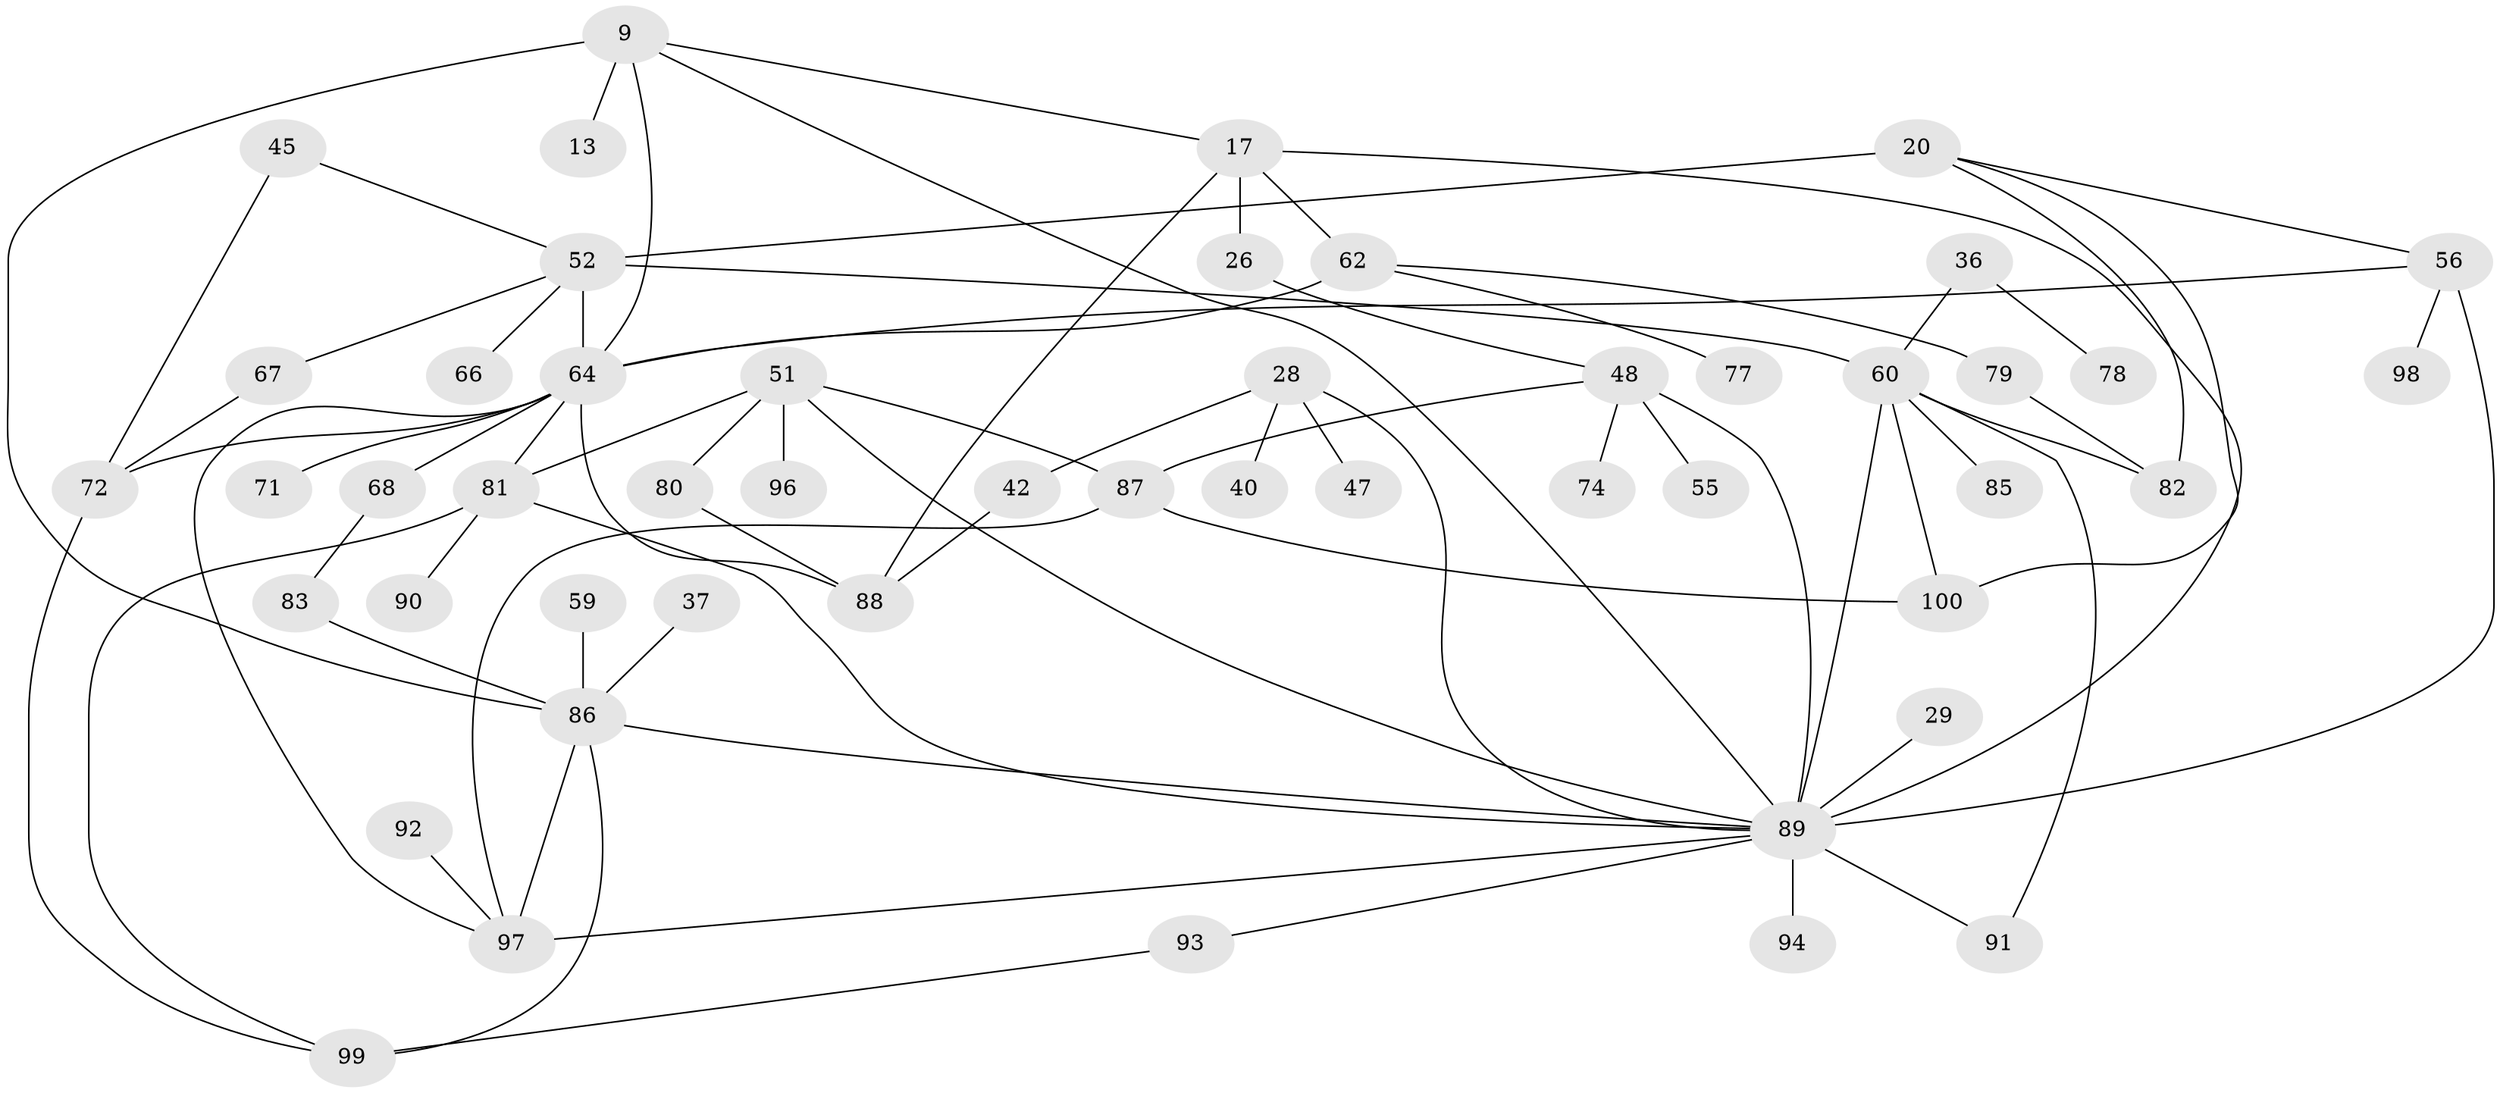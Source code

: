 // original degree distribution, {7: 0.01, 8: 0.01, 5: 0.09, 3: 0.32, 4: 0.13, 6: 0.02, 1: 0.2, 2: 0.22}
// Generated by graph-tools (version 1.1) at 2025/40/03/09/25 04:40:55]
// undirected, 50 vertices, 76 edges
graph export_dot {
graph [start="1"]
  node [color=gray90,style=filled];
  9;
  13;
  17 [super="+12"];
  20 [super="+6"];
  26;
  28;
  29;
  36;
  37;
  40;
  42;
  45;
  47;
  48 [super="+25"];
  51 [super="+11"];
  52 [super="+24+23"];
  55;
  56 [super="+3"];
  59;
  60 [super="+8"];
  62 [super="+33"];
  64 [super="+58+50"];
  66;
  67;
  68;
  71;
  72;
  74;
  77;
  78;
  79;
  80;
  81 [super="+30+70+73"];
  82;
  83;
  85;
  86 [super="+16+22"];
  87 [super="+75"];
  88 [super="+44+61+43"];
  89 [super="+84+76+65+54"];
  90;
  91;
  92;
  93;
  94;
  96;
  97 [super="+49+63+95"];
  98;
  99;
  100 [super="+10+53"];
  9 -- 13;
  9 -- 86 [weight=2];
  9 -- 17;
  9 -- 64;
  9 -- 89;
  17 -- 26;
  17 -- 62 [weight=2];
  17 -- 88 [weight=2];
  17 -- 89;
  20 -- 82;
  20 -- 100;
  20 -- 56;
  20 -- 52 [weight=3];
  26 -- 48;
  28 -- 40;
  28 -- 42;
  28 -- 47;
  28 -- 89;
  29 -- 89;
  36 -- 78;
  36 -- 60;
  37 -- 86;
  42 -- 88;
  45 -- 72;
  45 -- 52;
  48 -- 55;
  48 -- 74;
  48 -- 87;
  48 -- 89 [weight=3];
  51 -- 80;
  51 -- 96;
  51 -- 87 [weight=2];
  51 -- 81;
  51 -- 89;
  52 -- 66;
  52 -- 67;
  52 -- 60 [weight=2];
  52 -- 64 [weight=2];
  56 -- 98;
  56 -- 64;
  56 -- 89 [weight=3];
  59 -- 86;
  60 -- 91;
  60 -- 100 [weight=2];
  60 -- 82;
  60 -- 85;
  60 -- 89;
  62 -- 79;
  62 -- 77;
  62 -- 64;
  64 -- 97;
  64 -- 72;
  64 -- 68;
  64 -- 71;
  64 -- 81;
  64 -- 88 [weight=2];
  67 -- 72;
  68 -- 83;
  72 -- 99;
  79 -- 82;
  80 -- 88;
  81 -- 99;
  81 -- 90;
  81 -- 89;
  83 -- 86;
  86 -- 99;
  86 -- 97 [weight=2];
  86 -- 89 [weight=2];
  87 -- 100;
  87 -- 97;
  89 -- 97;
  89 -- 91;
  89 -- 93;
  89 -- 94;
  92 -- 97;
  93 -- 99;
}
